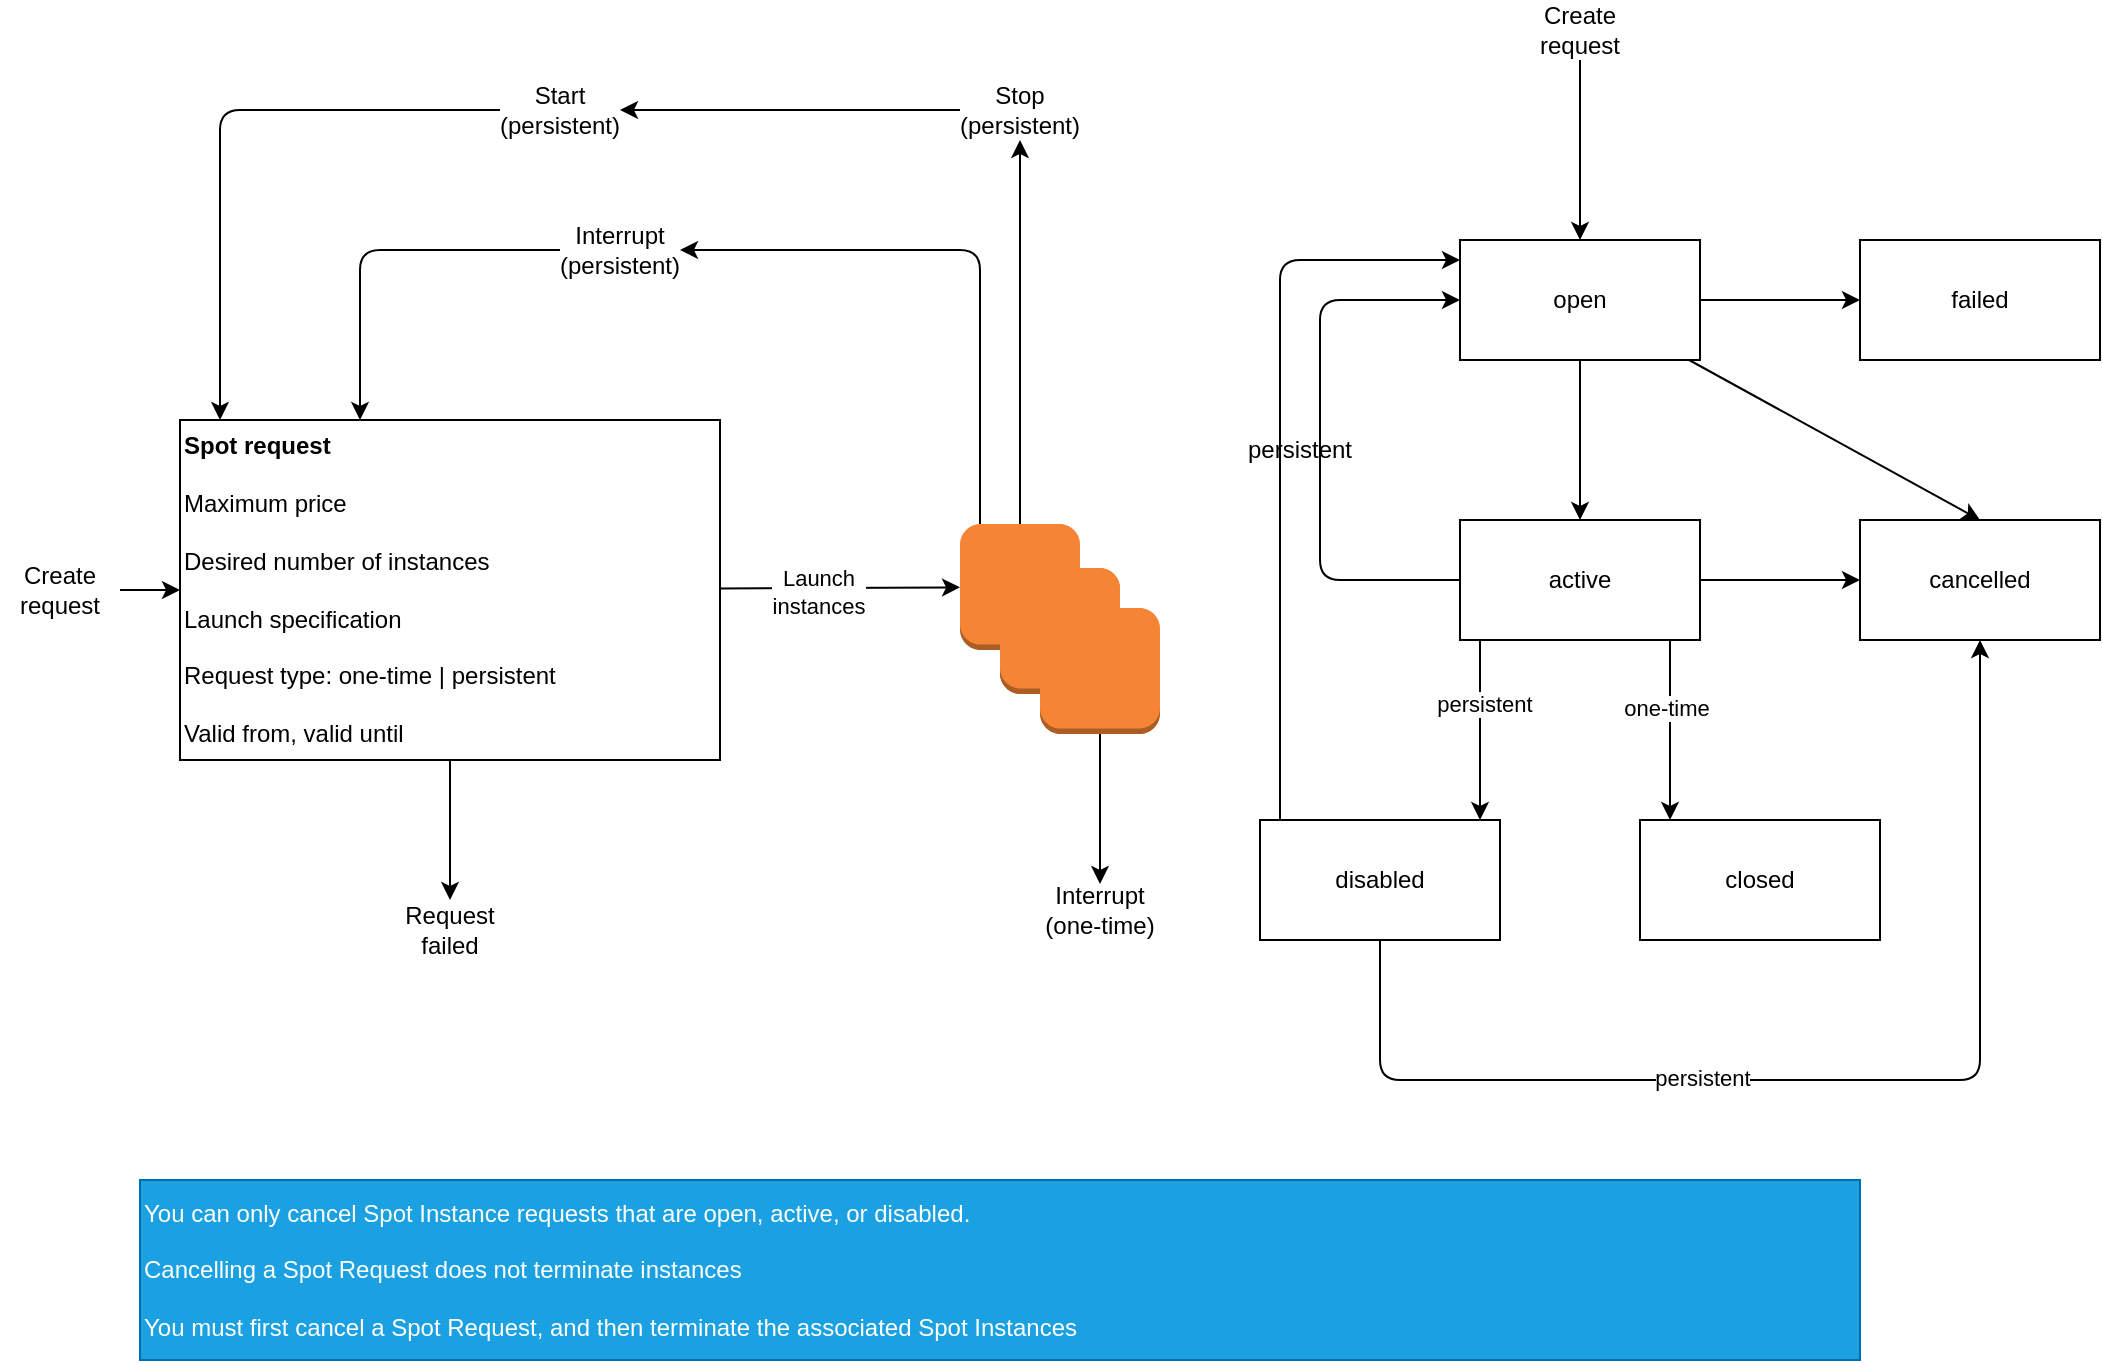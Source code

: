 <mxfile>
    <diagram id="cRzdKtrhzY8tiRYCNsQU" name="Page-1">
        <mxGraphModel dx="1155" dy="638" grid="1" gridSize="10" guides="1" tooltips="1" connect="1" arrows="1" fold="1" page="1" pageScale="1" pageWidth="850" pageHeight="1100" math="0" shadow="0">
            <root>
                <mxCell id="0"/>
                <mxCell id="1" parent="0"/>
                <mxCell id="4" style="edgeStyle=none;html=1;entryX=0;entryY=0.5;entryDx=0;entryDy=0;" edge="1" parent="1" source="2" target="3">
                    <mxGeometry relative="1" as="geometry"/>
                </mxCell>
                <mxCell id="2" value="Create request" style="text;html=1;strokeColor=none;fillColor=none;align=center;verticalAlign=middle;whiteSpace=wrap;rounded=0;" vertex="1" parent="1">
                    <mxGeometry x="70" y="330" width="60" height="30" as="geometry"/>
                </mxCell>
                <mxCell id="5" style="edgeStyle=none;html=1;" edge="1" parent="1" source="3" target="6">
                    <mxGeometry relative="1" as="geometry">
                        <mxPoint x="540" y="345" as="targetPoint"/>
                    </mxGeometry>
                </mxCell>
                <mxCell id="22" value="Launch&lt;br&gt;instances" style="edgeLabel;html=1;align=center;verticalAlign=middle;resizable=0;points=[];" vertex="1" connectable="0" parent="5">
                    <mxGeometry x="-0.192" y="-2" relative="1" as="geometry">
                        <mxPoint as="offset"/>
                    </mxGeometry>
                </mxCell>
                <mxCell id="23" style="edgeStyle=elbowEdgeStyle;html=1;" edge="1" parent="1" source="3" target="24">
                    <mxGeometry relative="1" as="geometry">
                        <mxPoint x="295" y="500" as="targetPoint"/>
                    </mxGeometry>
                </mxCell>
                <mxCell id="3" value="&lt;b&gt;Spot request&lt;/b&gt;&lt;br&gt;&lt;br&gt;Maximum price&lt;br&gt;&lt;br&gt;Desired number of instances&lt;br&gt;&lt;br&gt;Launch specification&lt;br&gt;&lt;br&gt;Request type: one-time | persistent&lt;br&gt;&lt;br&gt;Valid from, valid until" style="rounded=0;whiteSpace=wrap;html=1;align=left;" vertex="1" parent="1">
                    <mxGeometry x="160" y="260" width="270" height="170" as="geometry"/>
                </mxCell>
                <mxCell id="10" value="" style="group" vertex="1" connectable="0" parent="1">
                    <mxGeometry x="550" y="312" width="100" height="103" as="geometry"/>
                </mxCell>
                <mxCell id="6" value="" style="outlineConnect=0;dashed=0;verticalLabelPosition=bottom;verticalAlign=top;align=center;html=1;shape=mxgraph.aws3.instance;fillColor=#F58534;gradientColor=none;" vertex="1" parent="10">
                    <mxGeometry width="60" height="63" as="geometry"/>
                </mxCell>
                <mxCell id="7" value="" style="outlineConnect=0;dashed=0;verticalLabelPosition=bottom;verticalAlign=top;align=center;html=1;shape=mxgraph.aws3.instance;fillColor=#F58534;gradientColor=none;" vertex="1" parent="10">
                    <mxGeometry x="20" y="22" width="60" height="63" as="geometry"/>
                </mxCell>
                <mxCell id="8" value="" style="outlineConnect=0;dashed=0;verticalLabelPosition=bottom;verticalAlign=top;align=center;html=1;shape=mxgraph.aws3.instance;fillColor=#F58534;gradientColor=none;" vertex="1" parent="10">
                    <mxGeometry x="20" y="22" width="60" height="63" as="geometry"/>
                </mxCell>
                <mxCell id="9" value="" style="outlineConnect=0;dashed=0;verticalLabelPosition=bottom;verticalAlign=top;align=center;html=1;shape=mxgraph.aws3.instance;fillColor=#F58534;gradientColor=none;" vertex="1" parent="10">
                    <mxGeometry x="40" y="42" width="60" height="63" as="geometry"/>
                </mxCell>
                <mxCell id="11" value="Interrupt&lt;br&gt;(one-time)" style="text;html=1;strokeColor=none;fillColor=none;align=center;verticalAlign=middle;whiteSpace=wrap;rounded=0;" vertex="1" parent="1">
                    <mxGeometry x="590" y="490" width="60" height="30" as="geometry"/>
                </mxCell>
                <mxCell id="12" style="edgeStyle=none;html=1;entryX=0.5;entryY=0;entryDx=0;entryDy=0;" edge="1" parent="1" source="9">
                    <mxGeometry relative="1" as="geometry">
                        <mxPoint x="620" y="492" as="targetPoint"/>
                    </mxGeometry>
                </mxCell>
                <mxCell id="16" style="edgeStyle=none;html=1;" edge="1" parent="1" source="13" target="15">
                    <mxGeometry relative="1" as="geometry"/>
                </mxCell>
                <mxCell id="13" value="Stop&lt;br&gt;(persistent)" style="text;html=1;strokeColor=none;fillColor=none;align=center;verticalAlign=middle;whiteSpace=wrap;rounded=0;" vertex="1" parent="1">
                    <mxGeometry x="550" y="90" width="60" height="30" as="geometry"/>
                </mxCell>
                <mxCell id="14" style="edgeStyle=none;html=1;" edge="1" parent="1" source="6" target="13">
                    <mxGeometry relative="1" as="geometry"/>
                </mxCell>
                <mxCell id="18" style="edgeStyle=elbowEdgeStyle;html=1;" edge="1" parent="1" source="15" target="3">
                    <mxGeometry relative="1" as="geometry">
                        <Array as="points">
                            <mxPoint x="180" y="200"/>
                        </Array>
                    </mxGeometry>
                </mxCell>
                <mxCell id="15" value="Start&lt;br&gt;(persistent)" style="text;html=1;strokeColor=none;fillColor=none;align=center;verticalAlign=middle;whiteSpace=wrap;rounded=0;" vertex="1" parent="1">
                    <mxGeometry x="320" y="90" width="60" height="30" as="geometry"/>
                </mxCell>
                <mxCell id="21" style="edgeStyle=elbowEdgeStyle;html=1;" edge="1" parent="1" source="19" target="3">
                    <mxGeometry relative="1" as="geometry">
                        <Array as="points">
                            <mxPoint x="250" y="240"/>
                        </Array>
                    </mxGeometry>
                </mxCell>
                <mxCell id="19" value="Interrupt&lt;br&gt;(persistent)" style="text;html=1;strokeColor=none;fillColor=none;align=center;verticalAlign=middle;whiteSpace=wrap;rounded=0;" vertex="1" parent="1">
                    <mxGeometry x="350" y="160" width="60" height="30" as="geometry"/>
                </mxCell>
                <mxCell id="20" style="edgeStyle=elbowEdgeStyle;html=1;" edge="1" parent="1" source="6" target="19">
                    <mxGeometry relative="1" as="geometry">
                        <Array as="points">
                            <mxPoint x="560" y="240"/>
                        </Array>
                    </mxGeometry>
                </mxCell>
                <mxCell id="24" value="Request&lt;br&gt;failed" style="text;html=1;strokeColor=none;fillColor=none;align=center;verticalAlign=middle;whiteSpace=wrap;rounded=0;" vertex="1" parent="1">
                    <mxGeometry x="265" y="500" width="60" height="30" as="geometry"/>
                </mxCell>
                <mxCell id="28" value="" style="edgeStyle=elbowEdgeStyle;html=1;" edge="1" parent="1" source="25" target="27">
                    <mxGeometry relative="1" as="geometry"/>
                </mxCell>
                <mxCell id="30" value="" style="edgeStyle=elbowEdgeStyle;html=1;" edge="1" parent="1" source="25" target="29">
                    <mxGeometry relative="1" as="geometry"/>
                </mxCell>
                <mxCell id="47" style="html=1;entryX=0.5;entryY=0;entryDx=0;entryDy=0;" edge="1" parent="1" source="25" target="33">
                    <mxGeometry relative="1" as="geometry"/>
                </mxCell>
                <mxCell id="25" value="open" style="rounded=0;whiteSpace=wrap;html=1;" vertex="1" parent="1">
                    <mxGeometry x="800" y="170" width="120" height="60" as="geometry"/>
                </mxCell>
                <mxCell id="27" value="failed" style="rounded=0;whiteSpace=wrap;html=1;" vertex="1" parent="1">
                    <mxGeometry x="1000" y="170" width="120" height="60" as="geometry"/>
                </mxCell>
                <mxCell id="34" value="" style="edgeStyle=elbowEdgeStyle;html=1;" edge="1" parent="1" source="29" target="33">
                    <mxGeometry relative="1" as="geometry"/>
                </mxCell>
                <mxCell id="36" value="" style="edgeStyle=elbowEdgeStyle;html=1;" edge="1" parent="1" source="29" target="35">
                    <mxGeometry relative="1" as="geometry"/>
                </mxCell>
                <mxCell id="42" value="persistent" style="edgeLabel;html=1;align=center;verticalAlign=middle;resizable=0;points=[];" vertex="1" connectable="0" parent="36">
                    <mxGeometry x="-0.289" y="2" relative="1" as="geometry">
                        <mxPoint as="offset"/>
                    </mxGeometry>
                </mxCell>
                <mxCell id="38" value="" style="edgeStyle=elbowEdgeStyle;html=1;" edge="1" parent="1" source="29" target="37">
                    <mxGeometry relative="1" as="geometry"/>
                </mxCell>
                <mxCell id="43" value="one-time" style="edgeLabel;html=1;align=center;verticalAlign=middle;resizable=0;points=[];" vertex="1" connectable="0" parent="38">
                    <mxGeometry x="-0.244" y="-2" relative="1" as="geometry">
                        <mxPoint as="offset"/>
                    </mxGeometry>
                </mxCell>
                <mxCell id="44" style="edgeStyle=elbowEdgeStyle;html=1;entryX=0;entryY=0.5;entryDx=0;entryDy=0;" edge="1" parent="1" source="29" target="25">
                    <mxGeometry relative="1" as="geometry">
                        <Array as="points">
                            <mxPoint x="730" y="250"/>
                        </Array>
                    </mxGeometry>
                </mxCell>
                <mxCell id="29" value="active" style="rounded=0;whiteSpace=wrap;html=1;" vertex="1" parent="1">
                    <mxGeometry x="800" y="310" width="120" height="60" as="geometry"/>
                </mxCell>
                <mxCell id="33" value="cancelled" style="rounded=0;whiteSpace=wrap;html=1;" vertex="1" parent="1">
                    <mxGeometry x="1000" y="310" width="120" height="60" as="geometry"/>
                </mxCell>
                <mxCell id="39" style="edgeStyle=elbowEdgeStyle;html=1;" edge="1" parent="1" source="35" target="33">
                    <mxGeometry relative="1" as="geometry">
                        <Array as="points">
                            <mxPoint x="860" y="590"/>
                            <mxPoint x="1090" y="440"/>
                        </Array>
                    </mxGeometry>
                </mxCell>
                <mxCell id="41" value="persistent" style="edgeLabel;html=1;align=center;verticalAlign=middle;resizable=0;points=[];" vertex="1" connectable="0" parent="39">
                    <mxGeometry x="-0.217" y="1" relative="1" as="geometry">
                        <mxPoint as="offset"/>
                    </mxGeometry>
                </mxCell>
                <mxCell id="45" style="edgeStyle=elbowEdgeStyle;html=1;" edge="1" parent="1" source="35" target="25">
                    <mxGeometry relative="1" as="geometry">
                        <Array as="points">
                            <mxPoint x="710" y="180"/>
                            <mxPoint x="670" y="300"/>
                        </Array>
                    </mxGeometry>
                </mxCell>
                <mxCell id="35" value="disabled" style="rounded=0;whiteSpace=wrap;html=1;" vertex="1" parent="1">
                    <mxGeometry x="700" y="460" width="120" height="60" as="geometry"/>
                </mxCell>
                <mxCell id="37" value="closed" style="rounded=0;whiteSpace=wrap;html=1;" vertex="1" parent="1">
                    <mxGeometry x="890" y="460" width="120" height="60" as="geometry"/>
                </mxCell>
                <mxCell id="46" value="persistent" style="text;html=1;strokeColor=none;fillColor=none;align=center;verticalAlign=middle;whiteSpace=wrap;rounded=0;" vertex="1" parent="1">
                    <mxGeometry x="690" y="260" width="60" height="30" as="geometry"/>
                </mxCell>
                <mxCell id="49" style="edgeStyle=none;html=1;" edge="1" parent="1" source="48" target="25">
                    <mxGeometry relative="1" as="geometry"/>
                </mxCell>
                <mxCell id="48" value="Create request" style="text;html=1;strokeColor=none;fillColor=none;align=center;verticalAlign=middle;whiteSpace=wrap;rounded=0;" vertex="1" parent="1">
                    <mxGeometry x="830" y="50" width="60" height="30" as="geometry"/>
                </mxCell>
                <mxCell id="50" value="You can only cancel Spot Instance requests that are open, active, or disabled.&lt;br&gt;&lt;br&gt;Cancelling a Spot Request does not terminate instances&lt;br&gt;&lt;br&gt;You must first cancel a Spot Request, and then terminate the associated Spot Instances" style="rounded=0;whiteSpace=wrap;html=1;fillColor=#1ba1e2;fontColor=#ffffff;strokeColor=#006EAF;align=left;" vertex="1" parent="1">
                    <mxGeometry x="140" y="640" width="860" height="90" as="geometry"/>
                </mxCell>
            </root>
        </mxGraphModel>
    </diagram>
</mxfile>
